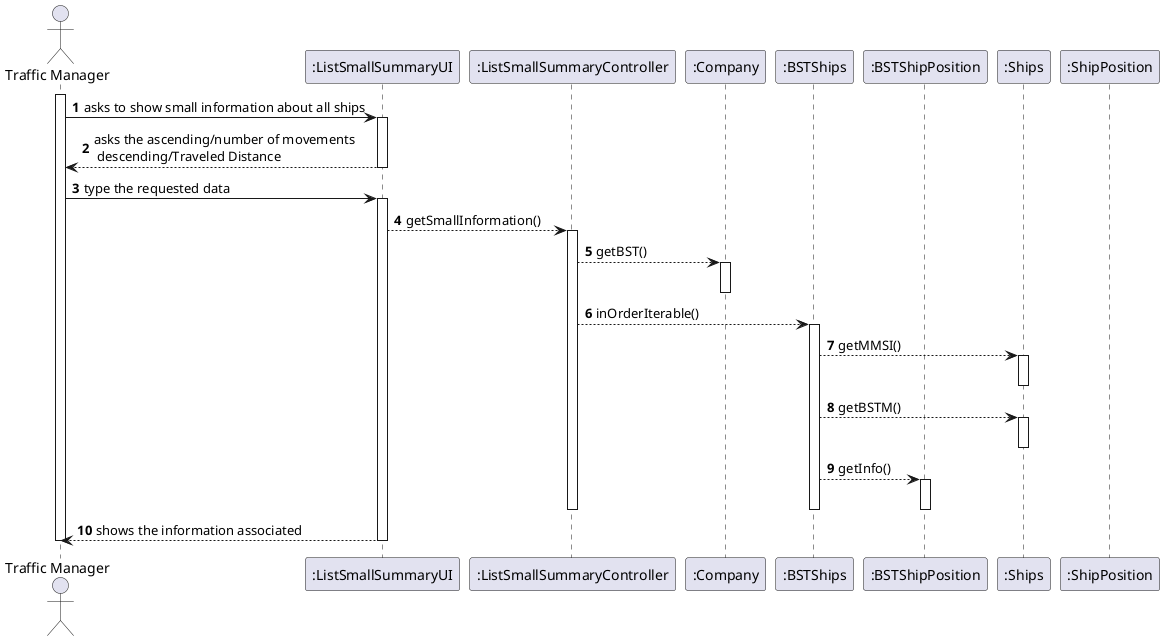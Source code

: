 @startuml
autonumber

actor "Traffic Manager" as C
participant ":ListSmallSummaryUI" as LSSUI
participant ":ListSmallSummaryController" as LSSC
participant ":Company" as COMP
participant ":BSTShips" as BSTS
participant ":BSTShipPosition" as BSTM
participant ":Ships" as S
participant ":ShipPosition" as M



activate C

C -> LSSUI: asks to show small information about all ships

activate LSSUI
LSSUI--> C: asks the ascending/number of movements \n descending/Traveled Distance
deactivate LSSUI

C -> LSSUI: type the requested data
activate LSSUI

LSSUI --> LSSC: getSmallInformation()
activate LSSC

LSSC--> COMP: getBST()
activate COMP
deactivate COMP

LSSC-->  BSTS: inOrderIterable()

activate BSTS


BSTS--> S: getMMSI()

activate S
deactivate S

BSTS--> S: getBSTM()

activate S
deactivate S

BSTS--> BSTM: getInfo()
activate BSTM
deactivate BSTM

deactivate BSTS
deactivate LSSC
LSSUI--> C: shows the information associated
deactivate LSSUI

deactivate LSSUI
deactivate C
@enduml